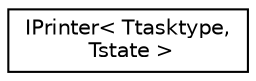digraph "Graphical Class Hierarchy"
{
  edge [fontname="Helvetica",fontsize="10",labelfontname="Helvetica",labelfontsize="10"];
  node [fontname="Helvetica",fontsize="10",shape=record];
  rankdir="LR";
  Node1 [label="IPrinter\< Ttasktype,\l Tstate \>",height=0.2,width=0.4,color="black", fillcolor="white", style="filled",URL="$interface_i_printer_3_01_ttasktype_00_01_tstate_01_4.html"];
}
